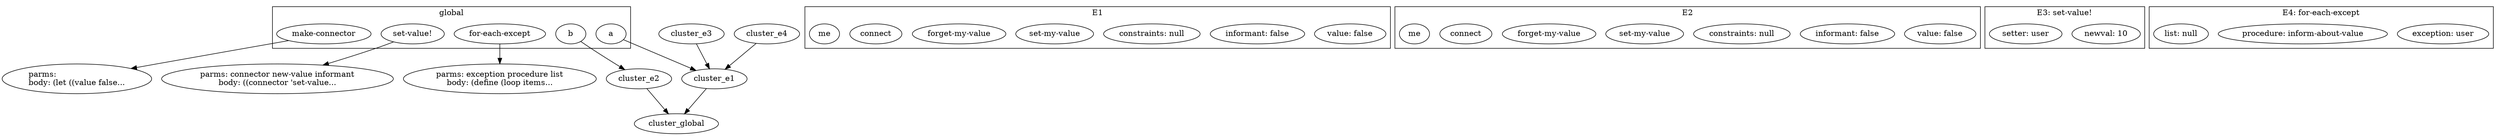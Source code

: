 #!/usr/bin/env fdp
digraph for_each_except {
        subgraph cluster_global {
                label="global"
                make_connector_global[label="make-connector"]
                set_value_global[label="set-value!"]
                for_each_except_global[label="for-each-except"]
                a_global[label="a"]
                b_global[label="b"]
        }
        make_connector[label="parms:\lbody: (let ((value false..."]
        set_value[label="parms: connector new-value informant\lbody: ((connector 'set-value..."]
        for_each_except[label="parms: exception procedure list\lbody: (define (loop items..."]
        subgraph cluster_e1 {
                label="E1"
                value_e1[label="value: false"]
                informant_e1[label="informant: false"]
                constraints_e1[label="constraints: null"]
                set_my_value_e1[label="set-my-value"]
                forget_my_value_e1[label="forget-my-value"]
                connect_e1[label="connect"]
                me_e1[label="me"]
        }
        subgraph cluster_e2 {
                label="E2"
                value_e2[label="value: false"]
                informant_e2[label="informant: false"]
                constraints_e2[label="constraints: null"]
                set_my_value_e2[label="set-my-value"]
                forget_my_value_e2[label="forget-my-value"]
                connect_e2[label="connect"]
                me_e2[label="me"]
        }
        subgraph cluster_e3 {
                label="E3: set-value!"
                newval_e3[label="newval: 10"]
                setter_e3[label="setter: user"]
        }
        subgraph cluster_e4 {
                label="E4: for-each-except"
                exception_e4[label="exception: user"]
                procedure_e4[label="procedure: inform-about-value"]
                list_e4[label="list: null"]
        }
        make_connector_global -> make_connector
        set_value_global -> set_value
        for_each_except_global -> for_each_except
        a_global -> cluster_e1
        b_global -> cluster_e2
        cluster_e1 -> cluster_global
        cluster_e2 -> cluster_global
        cluster_e3 -> cluster_e1
        cluster_e4 -> cluster_e1
}
